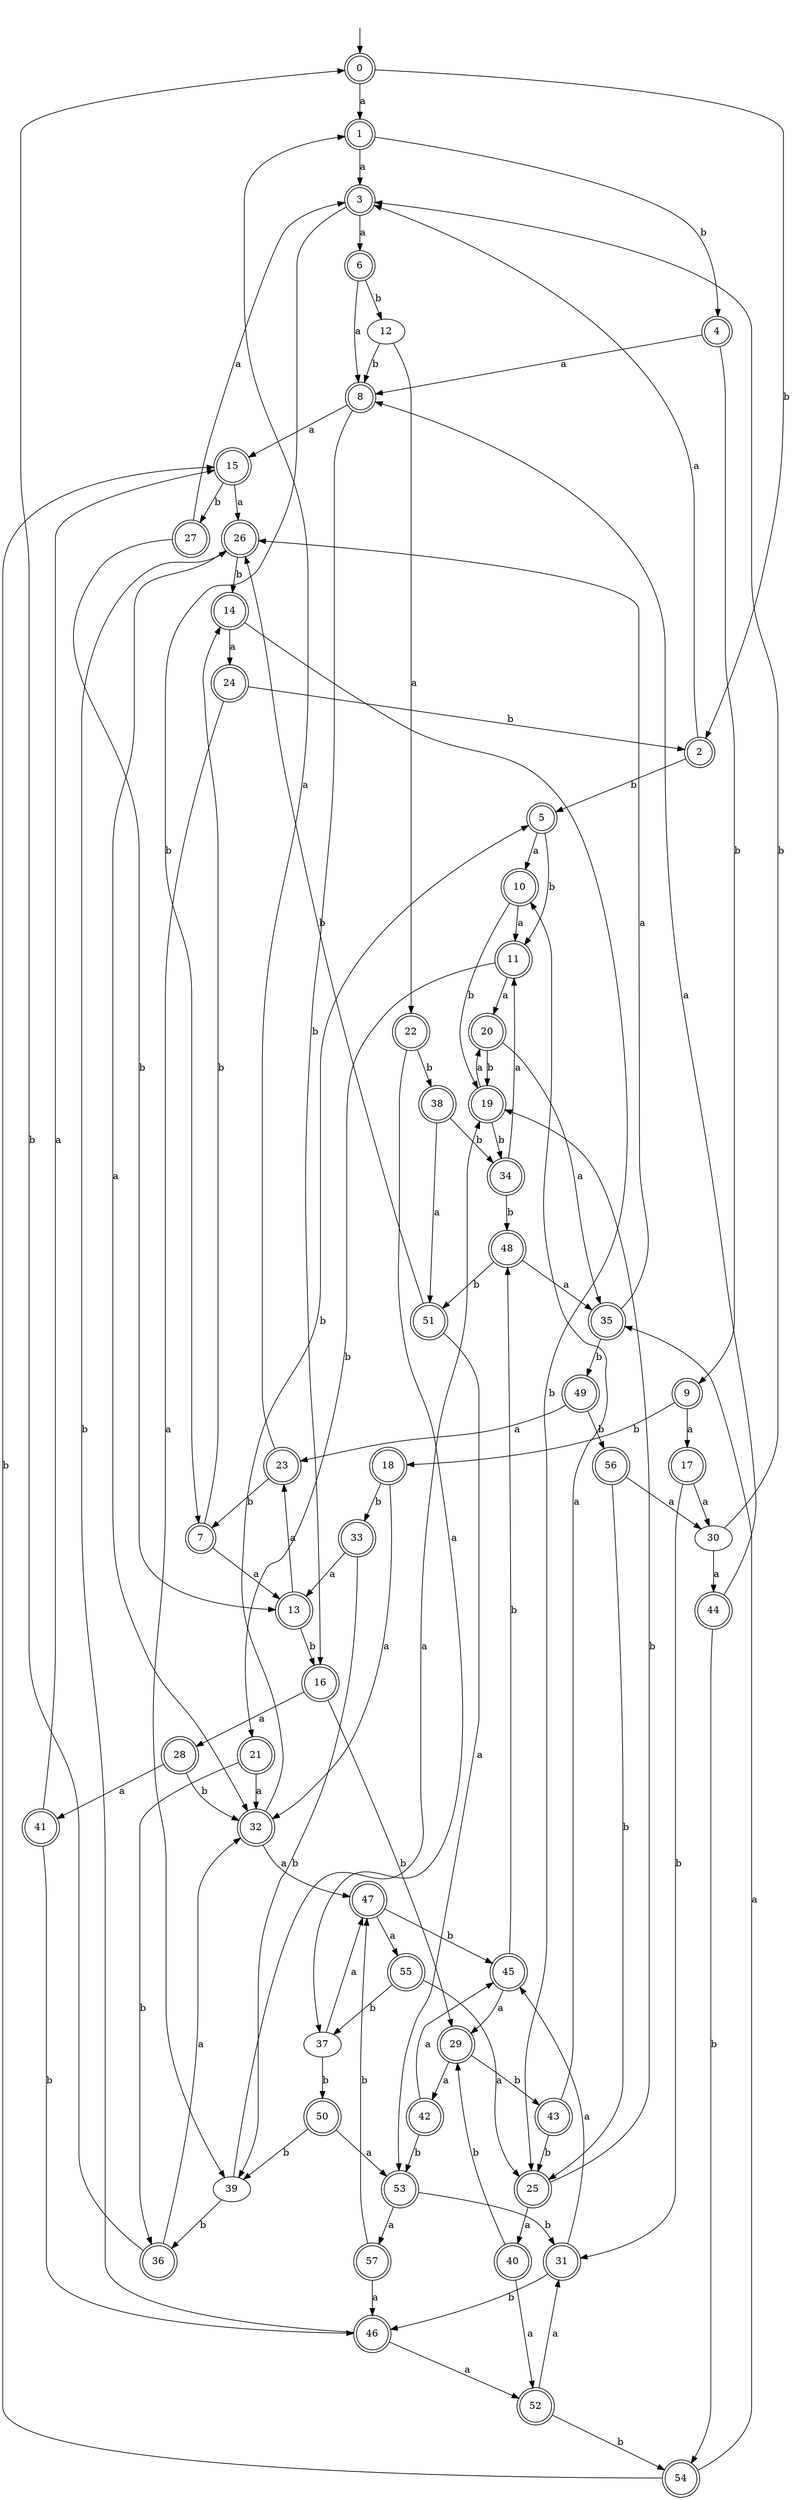 digraph RandomDFA {
  __start0 [label="", shape=none];
  __start0 -> 0 [label=""];
  0 [shape=circle] [shape=doublecircle]
  0 -> 1 [label="a"]
  0 -> 2 [label="b"]
  1 [shape=doublecircle]
  1 -> 3 [label="a"]
  1 -> 4 [label="b"]
  2 [shape=doublecircle]
  2 -> 3 [label="a"]
  2 -> 5 [label="b"]
  3 [shape=doublecircle]
  3 -> 6 [label="a"]
  3 -> 7 [label="b"]
  4 [shape=doublecircle]
  4 -> 8 [label="a"]
  4 -> 9 [label="b"]
  5 [shape=doublecircle]
  5 -> 10 [label="a"]
  5 -> 11 [label="b"]
  6 [shape=doublecircle]
  6 -> 8 [label="a"]
  6 -> 12 [label="b"]
  7 [shape=doublecircle]
  7 -> 13 [label="a"]
  7 -> 14 [label="b"]
  8 [shape=doublecircle]
  8 -> 15 [label="a"]
  8 -> 16 [label="b"]
  9 [shape=doublecircle]
  9 -> 17 [label="a"]
  9 -> 18 [label="b"]
  10 [shape=doublecircle]
  10 -> 11 [label="a"]
  10 -> 19 [label="b"]
  11 [shape=doublecircle]
  11 -> 20 [label="a"]
  11 -> 21 [label="b"]
  12
  12 -> 22 [label="a"]
  12 -> 8 [label="b"]
  13 [shape=doublecircle]
  13 -> 23 [label="a"]
  13 -> 16 [label="b"]
  14 [shape=doublecircle]
  14 -> 24 [label="a"]
  14 -> 25 [label="b"]
  15 [shape=doublecircle]
  15 -> 26 [label="a"]
  15 -> 27 [label="b"]
  16 [shape=doublecircle]
  16 -> 28 [label="a"]
  16 -> 29 [label="b"]
  17 [shape=doublecircle]
  17 -> 30 [label="a"]
  17 -> 31 [label="b"]
  18 [shape=doublecircle]
  18 -> 32 [label="a"]
  18 -> 33 [label="b"]
  19 [shape=doublecircle]
  19 -> 20 [label="a"]
  19 -> 34 [label="b"]
  20 [shape=doublecircle]
  20 -> 35 [label="a"]
  20 -> 19 [label="b"]
  21 [shape=doublecircle]
  21 -> 32 [label="a"]
  21 -> 36 [label="b"]
  22 [shape=doublecircle]
  22 -> 37 [label="a"]
  22 -> 38 [label="b"]
  23 [shape=doublecircle]
  23 -> 1 [label="a"]
  23 -> 7 [label="b"]
  24 [shape=doublecircle]
  24 -> 39 [label="a"]
  24 -> 2 [label="b"]
  25 [shape=doublecircle]
  25 -> 40 [label="a"]
  25 -> 19 [label="b"]
  26 [shape=doublecircle]
  26 -> 32 [label="a"]
  26 -> 14 [label="b"]
  27 [shape=doublecircle]
  27 -> 3 [label="a"]
  27 -> 13 [label="b"]
  28 [shape=doublecircle]
  28 -> 41 [label="a"]
  28 -> 32 [label="b"]
  29 [shape=doublecircle]
  29 -> 42 [label="a"]
  29 -> 43 [label="b"]
  30
  30 -> 44 [label="a"]
  30 -> 3 [label="b"]
  31 [shape=doublecircle]
  31 -> 45 [label="a"]
  31 -> 46 [label="b"]
  32 [shape=doublecircle]
  32 -> 47 [label="a"]
  32 -> 5 [label="b"]
  33 [shape=doublecircle]
  33 -> 13 [label="a"]
  33 -> 39 [label="b"]
  34 [shape=doublecircle]
  34 -> 11 [label="a"]
  34 -> 48 [label="b"]
  35 [shape=doublecircle]
  35 -> 26 [label="a"]
  35 -> 49 [label="b"]
  36 [shape=doublecircle]
  36 -> 32 [label="a"]
  36 -> 0 [label="b"]
  37
  37 -> 47 [label="a"]
  37 -> 50 [label="b"]
  38 [shape=doublecircle]
  38 -> 51 [label="a"]
  38 -> 34 [label="b"]
  39
  39 -> 19 [label="a"]
  39 -> 36 [label="b"]
  40 [shape=doublecircle]
  40 -> 52 [label="a"]
  40 -> 29 [label="b"]
  41 [shape=doublecircle]
  41 -> 15 [label="a"]
  41 -> 46 [label="b"]
  42 [shape=doublecircle]
  42 -> 45 [label="a"]
  42 -> 53 [label="b"]
  43 [shape=doublecircle]
  43 -> 10 [label="a"]
  43 -> 25 [label="b"]
  44 [shape=doublecircle]
  44 -> 8 [label="a"]
  44 -> 54 [label="b"]
  45 [shape=doublecircle]
  45 -> 29 [label="a"]
  45 -> 48 [label="b"]
  46 [shape=doublecircle]
  46 -> 52 [label="a"]
  46 -> 26 [label="b"]
  47 [shape=doublecircle]
  47 -> 55 [label="a"]
  47 -> 45 [label="b"]
  48 [shape=doublecircle]
  48 -> 35 [label="a"]
  48 -> 51 [label="b"]
  49 [shape=doublecircle]
  49 -> 23 [label="a"]
  49 -> 56 [label="b"]
  50 [shape=doublecircle]
  50 -> 53 [label="a"]
  50 -> 39 [label="b"]
  51 [shape=doublecircle]
  51 -> 53 [label="a"]
  51 -> 26 [label="b"]
  52 [shape=doublecircle]
  52 -> 31 [label="a"]
  52 -> 54 [label="b"]
  53 [shape=doublecircle]
  53 -> 57 [label="a"]
  53 -> 31 [label="b"]
  54 [shape=doublecircle]
  54 -> 35 [label="a"]
  54 -> 15 [label="b"]
  55 [shape=doublecircle]
  55 -> 25 [label="a"]
  55 -> 37 [label="b"]
  56 [shape=doublecircle]
  56 -> 30 [label="a"]
  56 -> 25 [label="b"]
  57 [shape=doublecircle]
  57 -> 46 [label="a"]
  57 -> 47 [label="b"]
}
